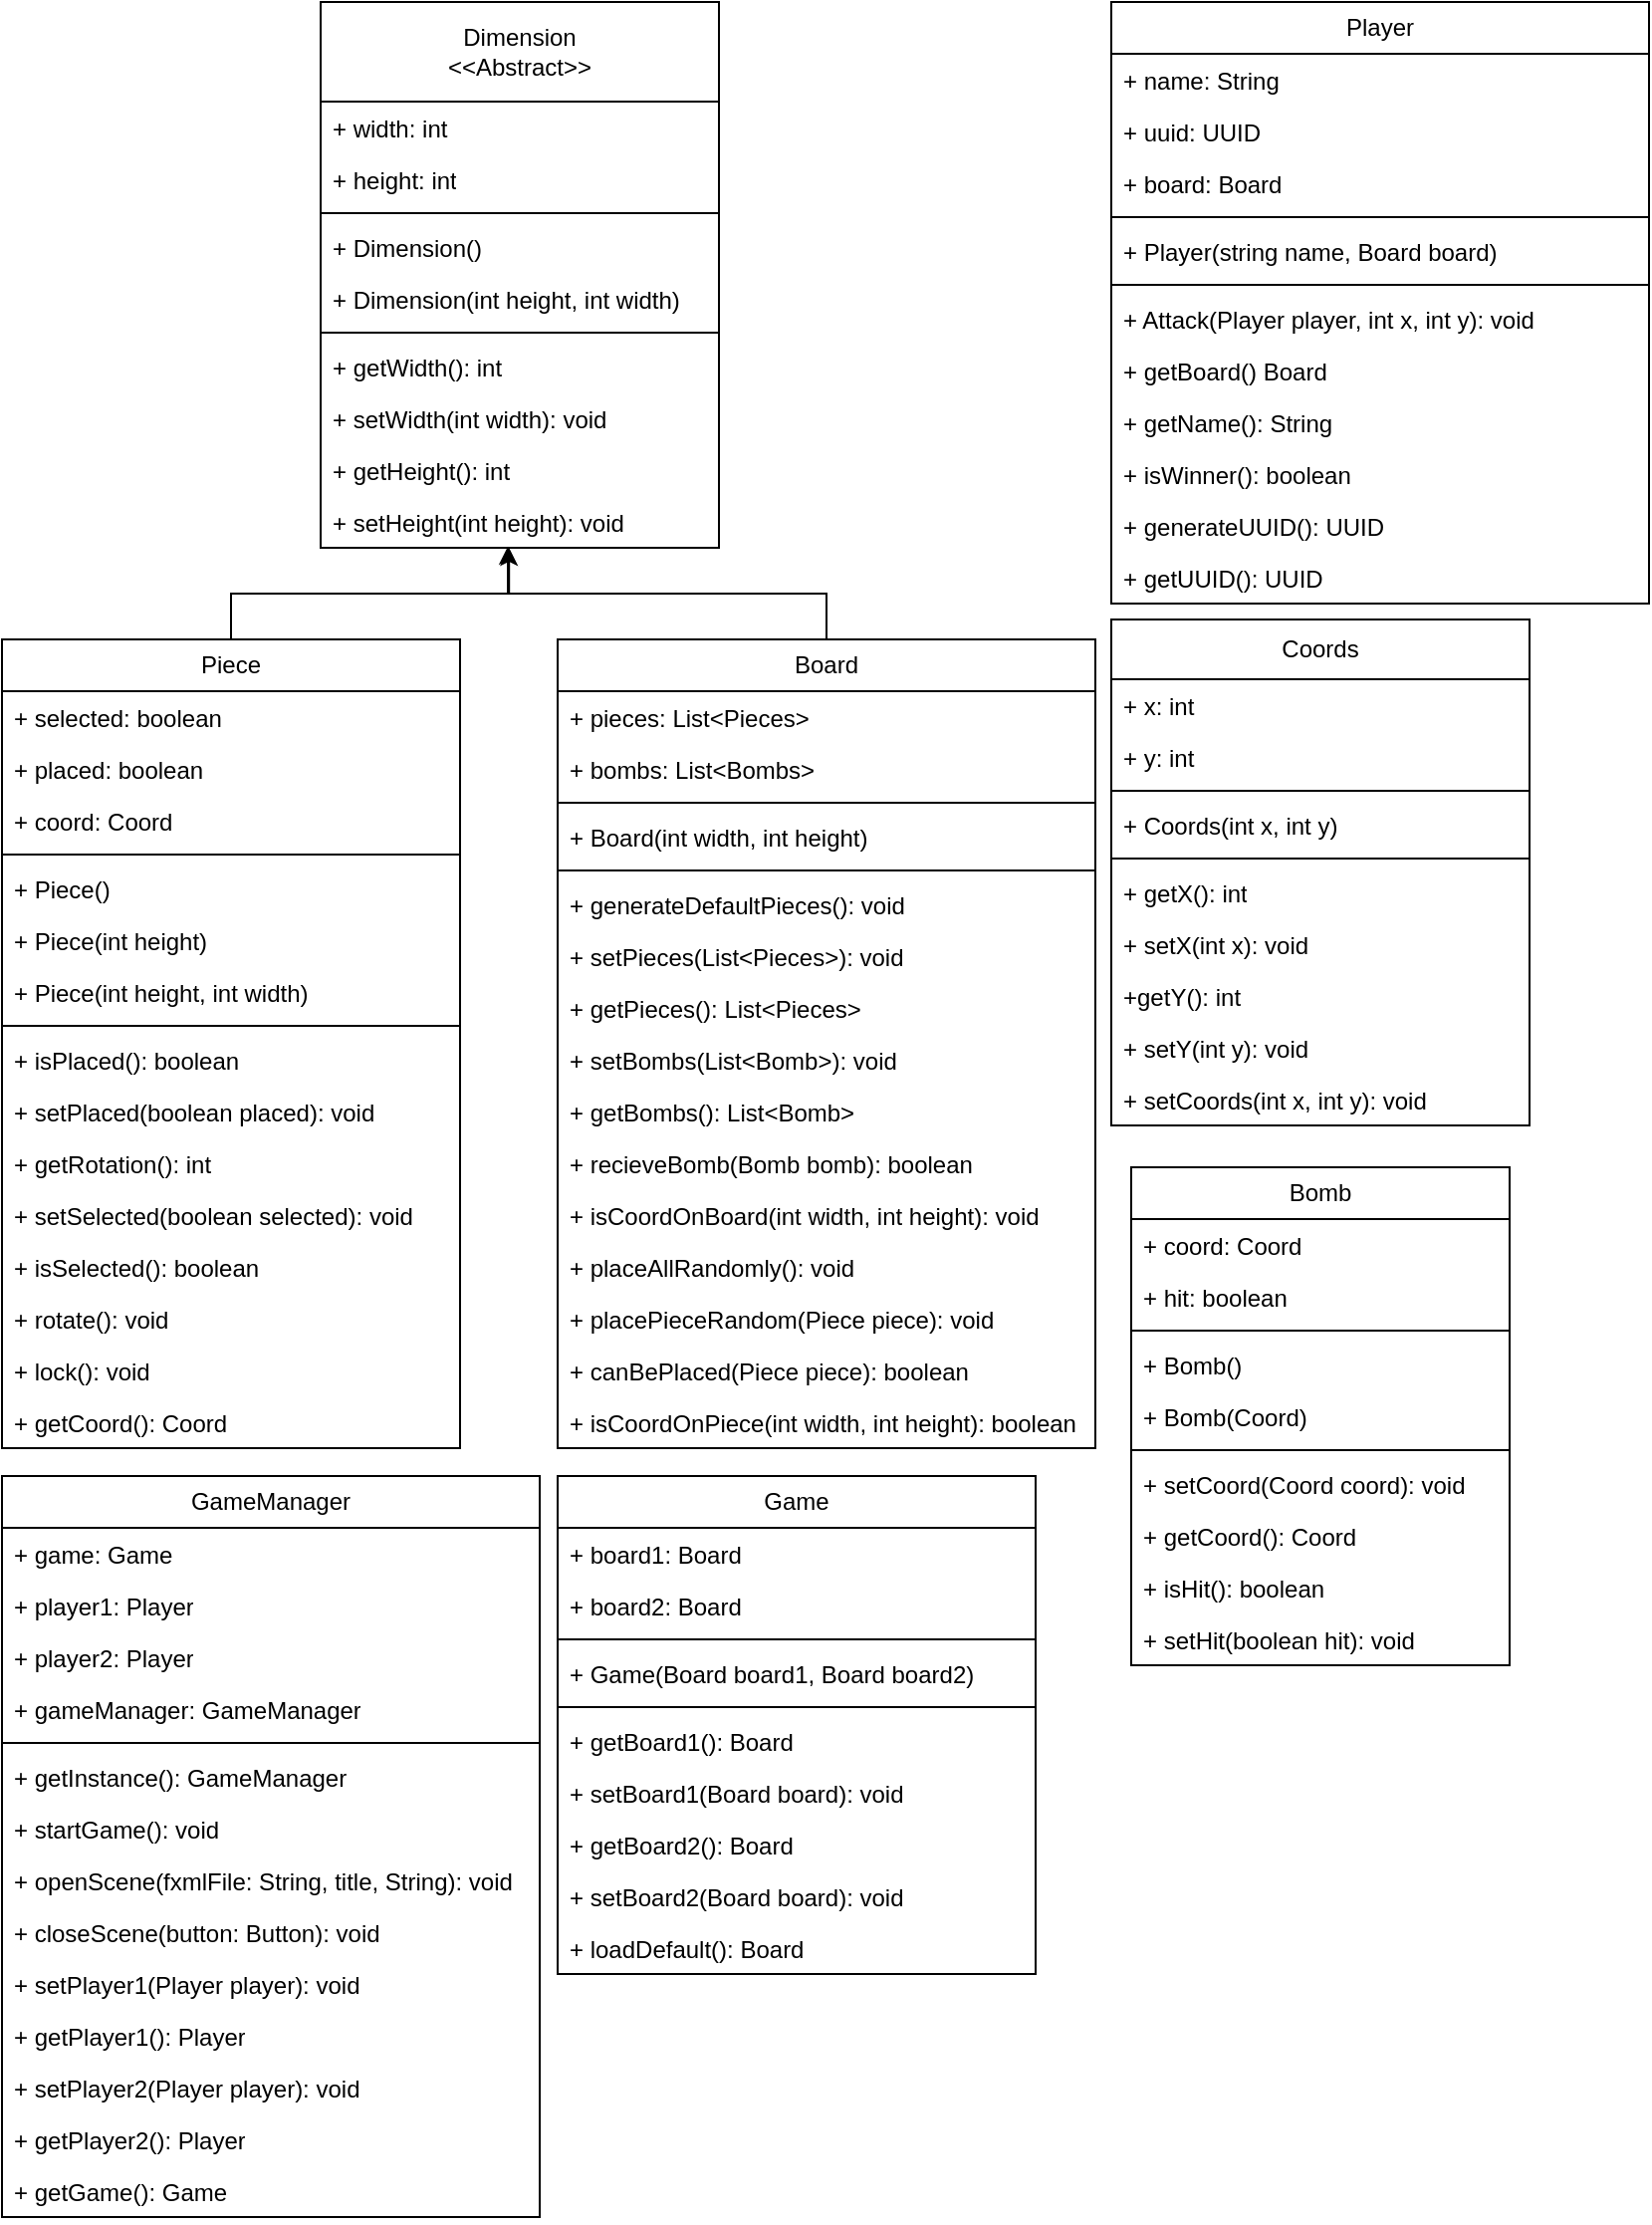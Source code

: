 <mxfile version="21.7.5" type="device">
  <diagram name="Pagina-1" id="6hU_1WEnKmSlTcyzDpSr">
    <mxGraphModel dx="1884" dy="1102" grid="1" gridSize="10" guides="1" tooltips="1" connect="1" arrows="1" fold="1" page="1" pageScale="1" pageWidth="827" pageHeight="1169" math="0" shadow="0">
      <root>
        <mxCell id="0" />
        <mxCell id="1" parent="0" />
        <mxCell id="0VdXl-Q8qoR_cYJShfiL-1" value="Player" style="swimlane;fontStyle=0;childLayout=stackLayout;horizontal=1;startSize=26;fillColor=none;horizontalStack=0;resizeParent=1;resizeParentMax=0;resizeLast=0;collapsible=1;marginBottom=0;whiteSpace=wrap;html=1;" parent="1" vertex="1">
          <mxGeometry x="557" width="270" height="302" as="geometry" />
        </mxCell>
        <mxCell id="0VdXl-Q8qoR_cYJShfiL-18" value="+ name: String" style="text;strokeColor=none;fillColor=none;align=left;verticalAlign=top;spacingLeft=4;spacingRight=4;overflow=hidden;rotatable=0;points=[[0,0.5],[1,0.5]];portConstraint=eastwest;whiteSpace=wrap;html=1;" parent="0VdXl-Q8qoR_cYJShfiL-1" vertex="1">
          <mxGeometry y="26" width="270" height="26" as="geometry" />
        </mxCell>
        <mxCell id="0VdXl-Q8qoR_cYJShfiL-19" value="+ uuid: UUID" style="text;strokeColor=none;fillColor=none;align=left;verticalAlign=top;spacingLeft=4;spacingRight=4;overflow=hidden;rotatable=0;points=[[0,0.5],[1,0.5]];portConstraint=eastwest;whiteSpace=wrap;html=1;" parent="0VdXl-Q8qoR_cYJShfiL-1" vertex="1">
          <mxGeometry y="52" width="270" height="26" as="geometry" />
        </mxCell>
        <mxCell id="0VdXl-Q8qoR_cYJShfiL-20" value="+ board: Board" style="text;strokeColor=none;fillColor=none;align=left;verticalAlign=top;spacingLeft=4;spacingRight=4;overflow=hidden;rotatable=0;points=[[0,0.5],[1,0.5]];portConstraint=eastwest;whiteSpace=wrap;html=1;" parent="0VdXl-Q8qoR_cYJShfiL-1" vertex="1">
          <mxGeometry y="78" width="270" height="26" as="geometry" />
        </mxCell>
        <mxCell id="0VdXl-Q8qoR_cYJShfiL-24" value="" style="line;strokeWidth=1;fillColor=none;align=left;verticalAlign=middle;spacingTop=-1;spacingLeft=3;spacingRight=3;rotatable=0;labelPosition=right;points=[];portConstraint=eastwest;strokeColor=inherit;" parent="0VdXl-Q8qoR_cYJShfiL-1" vertex="1">
          <mxGeometry y="104" width="270" height="8" as="geometry" />
        </mxCell>
        <mxCell id="0VdXl-Q8qoR_cYJShfiL-25" value="+ Player(string name, Board board)" style="text;strokeColor=none;fillColor=none;align=left;verticalAlign=top;spacingLeft=4;spacingRight=4;overflow=hidden;rotatable=0;points=[[0,0.5],[1,0.5]];portConstraint=eastwest;whiteSpace=wrap;html=1;" parent="0VdXl-Q8qoR_cYJShfiL-1" vertex="1">
          <mxGeometry y="112" width="270" height="26" as="geometry" />
        </mxCell>
        <mxCell id="0VdXl-Q8qoR_cYJShfiL-16" value="" style="line;strokeWidth=1;fillColor=none;align=left;verticalAlign=middle;spacingTop=-1;spacingLeft=3;spacingRight=3;rotatable=0;labelPosition=right;points=[];portConstraint=eastwest;strokeColor=inherit;" parent="0VdXl-Q8qoR_cYJShfiL-1" vertex="1">
          <mxGeometry y="138" width="270" height="8" as="geometry" />
        </mxCell>
        <mxCell id="0VdXl-Q8qoR_cYJShfiL-23" value="+ Attack(Player player, int x, int y): void" style="text;strokeColor=none;fillColor=none;align=left;verticalAlign=top;spacingLeft=4;spacingRight=4;overflow=hidden;rotatable=0;points=[[0,0.5],[1,0.5]];portConstraint=eastwest;whiteSpace=wrap;html=1;" parent="0VdXl-Q8qoR_cYJShfiL-1" vertex="1">
          <mxGeometry y="146" width="270" height="26" as="geometry" />
        </mxCell>
        <mxCell id="0VdXl-Q8qoR_cYJShfiL-32" value="+ getBoard() Board" style="text;strokeColor=none;fillColor=none;align=left;verticalAlign=top;spacingLeft=4;spacingRight=4;overflow=hidden;rotatable=0;points=[[0,0.5],[1,0.5]];portConstraint=eastwest;whiteSpace=wrap;html=1;" parent="0VdXl-Q8qoR_cYJShfiL-1" vertex="1">
          <mxGeometry y="172" width="270" height="26" as="geometry" />
        </mxCell>
        <mxCell id="9oA4WcotnSKjbuGWI8nr-82" value="+ getName(): String" style="text;strokeColor=none;fillColor=none;align=left;verticalAlign=top;spacingLeft=4;spacingRight=4;overflow=hidden;rotatable=0;points=[[0,0.5],[1,0.5]];portConstraint=eastwest;whiteSpace=wrap;html=1;" vertex="1" parent="0VdXl-Q8qoR_cYJShfiL-1">
          <mxGeometry y="198" width="270" height="26" as="geometry" />
        </mxCell>
        <mxCell id="0VdXl-Q8qoR_cYJShfiL-22" value="+ isWinner(): boolean" style="text;strokeColor=none;fillColor=none;align=left;verticalAlign=top;spacingLeft=4;spacingRight=4;overflow=hidden;rotatable=0;points=[[0,0.5],[1,0.5]];portConstraint=eastwest;whiteSpace=wrap;html=1;" parent="0VdXl-Q8qoR_cYJShfiL-1" vertex="1">
          <mxGeometry y="224" width="270" height="26" as="geometry" />
        </mxCell>
        <mxCell id="9oA4WcotnSKjbuGWI8nr-85" value="+ generateUUID(): UUID" style="text;strokeColor=none;fillColor=none;align=left;verticalAlign=top;spacingLeft=4;spacingRight=4;overflow=hidden;rotatable=0;points=[[0,0.5],[1,0.5]];portConstraint=eastwest;whiteSpace=wrap;html=1;" vertex="1" parent="0VdXl-Q8qoR_cYJShfiL-1">
          <mxGeometry y="250" width="270" height="26" as="geometry" />
        </mxCell>
        <mxCell id="9oA4WcotnSKjbuGWI8nr-83" value="+ getUUID(): UUID" style="text;strokeColor=none;fillColor=none;align=left;verticalAlign=top;spacingLeft=4;spacingRight=4;overflow=hidden;rotatable=0;points=[[0,0.5],[1,0.5]];portConstraint=eastwest;whiteSpace=wrap;html=1;" vertex="1" parent="0VdXl-Q8qoR_cYJShfiL-1">
          <mxGeometry y="276" width="270" height="26" as="geometry" />
        </mxCell>
        <mxCell id="0VdXl-Q8qoR_cYJShfiL-9" value="Game" style="swimlane;fontStyle=0;childLayout=stackLayout;horizontal=1;startSize=26;fillColor=none;horizontalStack=0;resizeParent=1;resizeParentMax=0;resizeLast=0;collapsible=1;marginBottom=0;whiteSpace=wrap;html=1;" parent="1" vertex="1">
          <mxGeometry x="279" y="740" width="240" height="250" as="geometry" />
        </mxCell>
        <mxCell id="0VdXl-Q8qoR_cYJShfiL-26" value="+ board1: Board" style="text;strokeColor=none;fillColor=none;align=left;verticalAlign=top;spacingLeft=4;spacingRight=4;overflow=hidden;rotatable=0;points=[[0,0.5],[1,0.5]];portConstraint=eastwest;whiteSpace=wrap;html=1;" parent="0VdXl-Q8qoR_cYJShfiL-9" vertex="1">
          <mxGeometry y="26" width="240" height="26" as="geometry" />
        </mxCell>
        <mxCell id="0VdXl-Q8qoR_cYJShfiL-27" value="+ board2: Board" style="text;strokeColor=none;fillColor=none;align=left;verticalAlign=top;spacingLeft=4;spacingRight=4;overflow=hidden;rotatable=0;points=[[0,0.5],[1,0.5]];portConstraint=eastwest;whiteSpace=wrap;html=1;" parent="0VdXl-Q8qoR_cYJShfiL-9" vertex="1">
          <mxGeometry y="52" width="240" height="26" as="geometry" />
        </mxCell>
        <mxCell id="0VdXl-Q8qoR_cYJShfiL-33" value="" style="line;strokeWidth=1;fillColor=none;align=left;verticalAlign=middle;spacingTop=-1;spacingLeft=3;spacingRight=3;rotatable=0;labelPosition=right;points=[];portConstraint=eastwest;strokeColor=inherit;" parent="0VdXl-Q8qoR_cYJShfiL-9" vertex="1">
          <mxGeometry y="78" width="240" height="8" as="geometry" />
        </mxCell>
        <mxCell id="0VdXl-Q8qoR_cYJShfiL-34" value="+ Game(Board board1, Board board2)&amp;nbsp;" style="text;strokeColor=none;fillColor=none;align=left;verticalAlign=top;spacingLeft=4;spacingRight=4;overflow=hidden;rotatable=0;points=[[0,0.5],[1,0.5]];portConstraint=eastwest;whiteSpace=wrap;html=1;" parent="0VdXl-Q8qoR_cYJShfiL-9" vertex="1">
          <mxGeometry y="86" width="240" height="26" as="geometry" />
        </mxCell>
        <mxCell id="0VdXl-Q8qoR_cYJShfiL-28" value="" style="line;strokeWidth=1;fillColor=none;align=left;verticalAlign=middle;spacingTop=-1;spacingLeft=3;spacingRight=3;rotatable=0;labelPosition=right;points=[];portConstraint=eastwest;strokeColor=inherit;" parent="0VdXl-Q8qoR_cYJShfiL-9" vertex="1">
          <mxGeometry y="112" width="240" height="8" as="geometry" />
        </mxCell>
        <mxCell id="0VdXl-Q8qoR_cYJShfiL-29" value="+ getBoard1(): Board" style="text;strokeColor=none;fillColor=none;align=left;verticalAlign=top;spacingLeft=4;spacingRight=4;overflow=hidden;rotatable=0;points=[[0,0.5],[1,0.5]];portConstraint=eastwest;whiteSpace=wrap;html=1;" parent="0VdXl-Q8qoR_cYJShfiL-9" vertex="1">
          <mxGeometry y="120" width="240" height="26" as="geometry" />
        </mxCell>
        <mxCell id="9oA4WcotnSKjbuGWI8nr-80" value="+ setBoard1(Board board): void" style="text;strokeColor=none;fillColor=none;align=left;verticalAlign=top;spacingLeft=4;spacingRight=4;overflow=hidden;rotatable=0;points=[[0,0.5],[1,0.5]];portConstraint=eastwest;whiteSpace=wrap;html=1;" vertex="1" parent="0VdXl-Q8qoR_cYJShfiL-9">
          <mxGeometry y="146" width="240" height="26" as="geometry" />
        </mxCell>
        <mxCell id="0VdXl-Q8qoR_cYJShfiL-30" value="+ getBoard2(): Board" style="text;strokeColor=none;fillColor=none;align=left;verticalAlign=top;spacingLeft=4;spacingRight=4;overflow=hidden;rotatable=0;points=[[0,0.5],[1,0.5]];portConstraint=eastwest;whiteSpace=wrap;html=1;" parent="0VdXl-Q8qoR_cYJShfiL-9" vertex="1">
          <mxGeometry y="172" width="240" height="26" as="geometry" />
        </mxCell>
        <mxCell id="9oA4WcotnSKjbuGWI8nr-81" value="+ setBoard2(Board board): void&amp;nbsp;" style="text;strokeColor=none;fillColor=none;align=left;verticalAlign=top;spacingLeft=4;spacingRight=4;overflow=hidden;rotatable=0;points=[[0,0.5],[1,0.5]];portConstraint=eastwest;whiteSpace=wrap;html=1;" vertex="1" parent="0VdXl-Q8qoR_cYJShfiL-9">
          <mxGeometry y="198" width="240" height="26" as="geometry" />
        </mxCell>
        <mxCell id="0VdXl-Q8qoR_cYJShfiL-31" value="+ loadDefault(): Board" style="text;strokeColor=none;fillColor=none;align=left;verticalAlign=top;spacingLeft=4;spacingRight=4;overflow=hidden;rotatable=0;points=[[0,0.5],[1,0.5]];portConstraint=eastwest;whiteSpace=wrap;html=1;" parent="0VdXl-Q8qoR_cYJShfiL-9" vertex="1">
          <mxGeometry y="224" width="240" height="26" as="geometry" />
        </mxCell>
        <mxCell id="9oA4WcotnSKjbuGWI8nr-45" style="edgeStyle=orthogonalEdgeStyle;rounded=0;orthogonalLoop=1;jettySize=auto;html=1;entryX=0.47;entryY=0.976;entryDx=0;entryDy=0;entryPerimeter=0;" edge="1" parent="1" source="0VdXl-Q8qoR_cYJShfiL-10" target="9oA4WcotnSKjbuGWI8nr-44">
          <mxGeometry relative="1" as="geometry" />
        </mxCell>
        <mxCell id="0VdXl-Q8qoR_cYJShfiL-10" value="Board" style="swimlane;fontStyle=0;childLayout=stackLayout;horizontal=1;startSize=26;fillColor=none;horizontalStack=0;resizeParent=1;resizeParentMax=0;resizeLast=0;collapsible=1;marginBottom=0;whiteSpace=wrap;html=1;" parent="1" vertex="1">
          <mxGeometry x="279" y="320" width="270" height="406" as="geometry" />
        </mxCell>
        <mxCell id="0VdXl-Q8qoR_cYJShfiL-35" value="+ pieces: List&amp;lt;Pieces&amp;gt;" style="text;strokeColor=none;fillColor=none;align=left;verticalAlign=top;spacingLeft=4;spacingRight=4;overflow=hidden;rotatable=0;points=[[0,0.5],[1,0.5]];portConstraint=eastwest;whiteSpace=wrap;html=1;" parent="0VdXl-Q8qoR_cYJShfiL-10" vertex="1">
          <mxGeometry y="26" width="270" height="26" as="geometry" />
        </mxCell>
        <mxCell id="0VdXl-Q8qoR_cYJShfiL-58" value="+ bombs: List&amp;lt;Bombs&amp;gt;" style="text;strokeColor=none;fillColor=none;align=left;verticalAlign=top;spacingLeft=4;spacingRight=4;overflow=hidden;rotatable=0;points=[[0,0.5],[1,0.5]];portConstraint=eastwest;whiteSpace=wrap;html=1;" parent="0VdXl-Q8qoR_cYJShfiL-10" vertex="1">
          <mxGeometry y="52" width="270" height="26" as="geometry" />
        </mxCell>
        <mxCell id="9oA4WcotnSKjbuGWI8nr-55" value="" style="line;strokeWidth=1;fillColor=none;align=left;verticalAlign=middle;spacingTop=-1;spacingLeft=3;spacingRight=3;rotatable=0;labelPosition=right;points=[];portConstraint=eastwest;strokeColor=inherit;" vertex="1" parent="0VdXl-Q8qoR_cYJShfiL-10">
          <mxGeometry y="78" width="270" height="8" as="geometry" />
        </mxCell>
        <mxCell id="9oA4WcotnSKjbuGWI8nr-56" value="+ Board(int width, int height)" style="text;strokeColor=none;fillColor=none;align=left;verticalAlign=top;spacingLeft=4;spacingRight=4;overflow=hidden;rotatable=0;points=[[0,0.5],[1,0.5]];portConstraint=eastwest;whiteSpace=wrap;html=1;" vertex="1" parent="0VdXl-Q8qoR_cYJShfiL-10">
          <mxGeometry y="86" width="270" height="26" as="geometry" />
        </mxCell>
        <mxCell id="9oA4WcotnSKjbuGWI8nr-57" value="" style="line;strokeWidth=1;fillColor=none;align=left;verticalAlign=middle;spacingTop=-1;spacingLeft=3;spacingRight=3;rotatable=0;labelPosition=right;points=[];portConstraint=eastwest;strokeColor=inherit;" vertex="1" parent="0VdXl-Q8qoR_cYJShfiL-10">
          <mxGeometry y="112" width="270" height="8" as="geometry" />
        </mxCell>
        <mxCell id="9oA4WcotnSKjbuGWI8nr-60" value="+ generateDefaultPieces(): void" style="text;strokeColor=none;fillColor=none;align=left;verticalAlign=top;spacingLeft=4;spacingRight=4;overflow=hidden;rotatable=0;points=[[0,0.5],[1,0.5]];portConstraint=eastwest;whiteSpace=wrap;html=1;" vertex="1" parent="0VdXl-Q8qoR_cYJShfiL-10">
          <mxGeometry y="120" width="270" height="26" as="geometry" />
        </mxCell>
        <mxCell id="9oA4WcotnSKjbuGWI8nr-61" value="+ setPieces(List&amp;lt;Pieces&amp;gt;): void" style="text;strokeColor=none;fillColor=none;align=left;verticalAlign=top;spacingLeft=4;spacingRight=4;overflow=hidden;rotatable=0;points=[[0,0.5],[1,0.5]];portConstraint=eastwest;whiteSpace=wrap;html=1;" vertex="1" parent="0VdXl-Q8qoR_cYJShfiL-10">
          <mxGeometry y="146" width="270" height="26" as="geometry" />
        </mxCell>
        <mxCell id="9oA4WcotnSKjbuGWI8nr-62" value="+ getPieces(): List&amp;lt;Pieces&amp;gt;" style="text;strokeColor=none;fillColor=none;align=left;verticalAlign=top;spacingLeft=4;spacingRight=4;overflow=hidden;rotatable=0;points=[[0,0.5],[1,0.5]];portConstraint=eastwest;whiteSpace=wrap;html=1;" vertex="1" parent="0VdXl-Q8qoR_cYJShfiL-10">
          <mxGeometry y="172" width="270" height="26" as="geometry" />
        </mxCell>
        <mxCell id="9oA4WcotnSKjbuGWI8nr-63" value="+ setBombs(List&amp;lt;Bomb&amp;gt;): void" style="text;strokeColor=none;fillColor=none;align=left;verticalAlign=top;spacingLeft=4;spacingRight=4;overflow=hidden;rotatable=0;points=[[0,0.5],[1,0.5]];portConstraint=eastwest;whiteSpace=wrap;html=1;" vertex="1" parent="0VdXl-Q8qoR_cYJShfiL-10">
          <mxGeometry y="198" width="270" height="26" as="geometry" />
        </mxCell>
        <mxCell id="9oA4WcotnSKjbuGWI8nr-64" value="+ getBombs(): List&amp;lt;Bomb&amp;gt;" style="text;strokeColor=none;fillColor=none;align=left;verticalAlign=top;spacingLeft=4;spacingRight=4;overflow=hidden;rotatable=0;points=[[0,0.5],[1,0.5]];portConstraint=eastwest;whiteSpace=wrap;html=1;" vertex="1" parent="0VdXl-Q8qoR_cYJShfiL-10">
          <mxGeometry y="224" width="270" height="26" as="geometry" />
        </mxCell>
        <mxCell id="9oA4WcotnSKjbuGWI8nr-65" value="+ recieveBomb(Bomb bomb): boolean" style="text;strokeColor=none;fillColor=none;align=left;verticalAlign=top;spacingLeft=4;spacingRight=4;overflow=hidden;rotatable=0;points=[[0,0.5],[1,0.5]];portConstraint=eastwest;whiteSpace=wrap;html=1;" vertex="1" parent="0VdXl-Q8qoR_cYJShfiL-10">
          <mxGeometry y="250" width="270" height="26" as="geometry" />
        </mxCell>
        <mxCell id="9oA4WcotnSKjbuGWI8nr-66" value="+ isCoordOnBoard(int width, int height): void" style="text;strokeColor=none;fillColor=none;align=left;verticalAlign=top;spacingLeft=4;spacingRight=4;overflow=hidden;rotatable=0;points=[[0,0.5],[1,0.5]];portConstraint=eastwest;whiteSpace=wrap;html=1;" vertex="1" parent="0VdXl-Q8qoR_cYJShfiL-10">
          <mxGeometry y="276" width="270" height="26" as="geometry" />
        </mxCell>
        <mxCell id="9oA4WcotnSKjbuGWI8nr-67" value="+ placeAllRandomly(): void" style="text;strokeColor=none;fillColor=none;align=left;verticalAlign=top;spacingLeft=4;spacingRight=4;overflow=hidden;rotatable=0;points=[[0,0.5],[1,0.5]];portConstraint=eastwest;whiteSpace=wrap;html=1;" vertex="1" parent="0VdXl-Q8qoR_cYJShfiL-10">
          <mxGeometry y="302" width="270" height="26" as="geometry" />
        </mxCell>
        <mxCell id="9oA4WcotnSKjbuGWI8nr-68" value="+ placePieceRandom(Piece piece): void" style="text;strokeColor=none;fillColor=none;align=left;verticalAlign=top;spacingLeft=4;spacingRight=4;overflow=hidden;rotatable=0;points=[[0,0.5],[1,0.5]];portConstraint=eastwest;whiteSpace=wrap;html=1;" vertex="1" parent="0VdXl-Q8qoR_cYJShfiL-10">
          <mxGeometry y="328" width="270" height="26" as="geometry" />
        </mxCell>
        <mxCell id="9oA4WcotnSKjbuGWI8nr-69" value="+ canBePlaced(Piece piece): boolean" style="text;strokeColor=none;fillColor=none;align=left;verticalAlign=top;spacingLeft=4;spacingRight=4;overflow=hidden;rotatable=0;points=[[0,0.5],[1,0.5]];portConstraint=eastwest;whiteSpace=wrap;html=1;" vertex="1" parent="0VdXl-Q8qoR_cYJShfiL-10">
          <mxGeometry y="354" width="270" height="26" as="geometry" />
        </mxCell>
        <mxCell id="9oA4WcotnSKjbuGWI8nr-70" value="+ isCoordOnPiece(int width, int height): boolean" style="text;strokeColor=none;fillColor=none;align=left;verticalAlign=top;spacingLeft=4;spacingRight=4;overflow=hidden;rotatable=0;points=[[0,0.5],[1,0.5]];portConstraint=eastwest;whiteSpace=wrap;html=1;" vertex="1" parent="0VdXl-Q8qoR_cYJShfiL-10">
          <mxGeometry y="380" width="270" height="26" as="geometry" />
        </mxCell>
        <mxCell id="9oA4WcotnSKjbuGWI8nr-46" style="edgeStyle=orthogonalEdgeStyle;rounded=0;orthogonalLoop=1;jettySize=auto;html=1;entryX=0.473;entryY=1;entryDx=0;entryDy=0;entryPerimeter=0;" edge="1" parent="1" source="0VdXl-Q8qoR_cYJShfiL-11" target="9oA4WcotnSKjbuGWI8nr-44">
          <mxGeometry relative="1" as="geometry" />
        </mxCell>
        <mxCell id="0VdXl-Q8qoR_cYJShfiL-11" value="Piece" style="swimlane;fontStyle=0;childLayout=stackLayout;horizontal=1;startSize=26;fillColor=none;horizontalStack=0;resizeParent=1;resizeParentMax=0;resizeLast=0;collapsible=1;marginBottom=0;whiteSpace=wrap;html=1;" parent="1" vertex="1">
          <mxGeometry y="320" width="230" height="406" as="geometry" />
        </mxCell>
        <mxCell id="0VdXl-Q8qoR_cYJShfiL-47" value="+ selected: boolean" style="text;strokeColor=none;fillColor=none;align=left;verticalAlign=top;spacingLeft=4;spacingRight=4;overflow=hidden;rotatable=0;points=[[0,0.5],[1,0.5]];portConstraint=eastwest;whiteSpace=wrap;html=1;" parent="0VdXl-Q8qoR_cYJShfiL-11" vertex="1">
          <mxGeometry y="26" width="230" height="26" as="geometry" />
        </mxCell>
        <mxCell id="0VdXl-Q8qoR_cYJShfiL-48" value="+ placed: boolean" style="text;strokeColor=none;fillColor=none;align=left;verticalAlign=top;spacingLeft=4;spacingRight=4;overflow=hidden;rotatable=0;points=[[0,0.5],[1,0.5]];portConstraint=eastwest;whiteSpace=wrap;html=1;" parent="0VdXl-Q8qoR_cYJShfiL-11" vertex="1">
          <mxGeometry y="52" width="230" height="26" as="geometry" />
        </mxCell>
        <mxCell id="0VdXl-Q8qoR_cYJShfiL-50" value="+ coord: Coord" style="text;strokeColor=none;fillColor=none;align=left;verticalAlign=top;spacingLeft=4;spacingRight=4;overflow=hidden;rotatable=0;points=[[0,0.5],[1,0.5]];portConstraint=eastwest;whiteSpace=wrap;html=1;" parent="0VdXl-Q8qoR_cYJShfiL-11" vertex="1">
          <mxGeometry y="78" width="230" height="26" as="geometry" />
        </mxCell>
        <mxCell id="9oA4WcotnSKjbuGWI8nr-47" value="" style="line;strokeWidth=1;fillColor=none;align=left;verticalAlign=middle;spacingTop=-1;spacingLeft=3;spacingRight=3;rotatable=0;labelPosition=right;points=[];portConstraint=eastwest;strokeColor=inherit;" vertex="1" parent="0VdXl-Q8qoR_cYJShfiL-11">
          <mxGeometry y="104" width="230" height="8" as="geometry" />
        </mxCell>
        <mxCell id="9oA4WcotnSKjbuGWI8nr-48" value="+ Piece()" style="text;strokeColor=none;fillColor=none;align=left;verticalAlign=top;spacingLeft=4;spacingRight=4;overflow=hidden;rotatable=0;points=[[0,0.5],[1,0.5]];portConstraint=eastwest;whiteSpace=wrap;html=1;" vertex="1" parent="0VdXl-Q8qoR_cYJShfiL-11">
          <mxGeometry y="112" width="230" height="26" as="geometry" />
        </mxCell>
        <mxCell id="9oA4WcotnSKjbuGWI8nr-49" value="+ Piece(int height)" style="text;strokeColor=none;fillColor=none;align=left;verticalAlign=top;spacingLeft=4;spacingRight=4;overflow=hidden;rotatable=0;points=[[0,0.5],[1,0.5]];portConstraint=eastwest;whiteSpace=wrap;html=1;" vertex="1" parent="0VdXl-Q8qoR_cYJShfiL-11">
          <mxGeometry y="138" width="230" height="26" as="geometry" />
        </mxCell>
        <mxCell id="9oA4WcotnSKjbuGWI8nr-50" value="+ Piece(int height, int width)" style="text;strokeColor=none;fillColor=none;align=left;verticalAlign=top;spacingLeft=4;spacingRight=4;overflow=hidden;rotatable=0;points=[[0,0.5],[1,0.5]];portConstraint=eastwest;whiteSpace=wrap;html=1;" vertex="1" parent="0VdXl-Q8qoR_cYJShfiL-11">
          <mxGeometry y="164" width="230" height="26" as="geometry" />
        </mxCell>
        <mxCell id="0VdXl-Q8qoR_cYJShfiL-51" value="" style="line;strokeWidth=1;fillColor=none;align=left;verticalAlign=middle;spacingTop=-1;spacingLeft=3;spacingRight=3;rotatable=0;labelPosition=right;points=[];portConstraint=eastwest;strokeColor=inherit;" parent="0VdXl-Q8qoR_cYJShfiL-11" vertex="1">
          <mxGeometry y="190" width="230" height="8" as="geometry" />
        </mxCell>
        <mxCell id="0VdXl-Q8qoR_cYJShfiL-53" value="+ isPlaced(): boolean" style="text;strokeColor=none;fillColor=none;align=left;verticalAlign=top;spacingLeft=4;spacingRight=4;overflow=hidden;rotatable=0;points=[[0,0.5],[1,0.5]];portConstraint=eastwest;whiteSpace=wrap;html=1;" parent="0VdXl-Q8qoR_cYJShfiL-11" vertex="1">
          <mxGeometry y="198" width="230" height="26" as="geometry" />
        </mxCell>
        <mxCell id="0VdXl-Q8qoR_cYJShfiL-54" value="+ setPlaced(boolean placed): void" style="text;strokeColor=none;fillColor=none;align=left;verticalAlign=top;spacingLeft=4;spacingRight=4;overflow=hidden;rotatable=0;points=[[0,0.5],[1,0.5]];portConstraint=eastwest;whiteSpace=wrap;html=1;" parent="0VdXl-Q8qoR_cYJShfiL-11" vertex="1">
          <mxGeometry y="224" width="230" height="26" as="geometry" />
        </mxCell>
        <mxCell id="0VdXl-Q8qoR_cYJShfiL-55" value="+ getRotation(): int" style="text;strokeColor=none;fillColor=none;align=left;verticalAlign=top;spacingLeft=4;spacingRight=4;overflow=hidden;rotatable=0;points=[[0,0.5],[1,0.5]];portConstraint=eastwest;whiteSpace=wrap;html=1;" parent="0VdXl-Q8qoR_cYJShfiL-11" vertex="1">
          <mxGeometry y="250" width="230" height="26" as="geometry" />
        </mxCell>
        <mxCell id="0VdXl-Q8qoR_cYJShfiL-57" value="+ setSelected(boolean selected): void" style="text;strokeColor=none;fillColor=none;align=left;verticalAlign=top;spacingLeft=4;spacingRight=4;overflow=hidden;rotatable=0;points=[[0,0.5],[1,0.5]];portConstraint=eastwest;whiteSpace=wrap;html=1;" parent="0VdXl-Q8qoR_cYJShfiL-11" vertex="1">
          <mxGeometry y="276" width="230" height="26" as="geometry" />
        </mxCell>
        <mxCell id="9oA4WcotnSKjbuGWI8nr-51" value="+ isSelected(): boolean" style="text;strokeColor=none;fillColor=none;align=left;verticalAlign=top;spacingLeft=4;spacingRight=4;overflow=hidden;rotatable=0;points=[[0,0.5],[1,0.5]];portConstraint=eastwest;whiteSpace=wrap;html=1;" vertex="1" parent="0VdXl-Q8qoR_cYJShfiL-11">
          <mxGeometry y="302" width="230" height="26" as="geometry" />
        </mxCell>
        <mxCell id="9oA4WcotnSKjbuGWI8nr-52" value="+ rotate(): void" style="text;strokeColor=none;fillColor=none;align=left;verticalAlign=top;spacingLeft=4;spacingRight=4;overflow=hidden;rotatable=0;points=[[0,0.5],[1,0.5]];portConstraint=eastwest;whiteSpace=wrap;html=1;" vertex="1" parent="0VdXl-Q8qoR_cYJShfiL-11">
          <mxGeometry y="328" width="230" height="26" as="geometry" />
        </mxCell>
        <mxCell id="9oA4WcotnSKjbuGWI8nr-53" value="+ lock(): void" style="text;strokeColor=none;fillColor=none;align=left;verticalAlign=top;spacingLeft=4;spacingRight=4;overflow=hidden;rotatable=0;points=[[0,0.5],[1,0.5]];portConstraint=eastwest;whiteSpace=wrap;html=1;" vertex="1" parent="0VdXl-Q8qoR_cYJShfiL-11">
          <mxGeometry y="354" width="230" height="26" as="geometry" />
        </mxCell>
        <mxCell id="9oA4WcotnSKjbuGWI8nr-54" value="+ getCoord(): Coord" style="text;strokeColor=none;fillColor=none;align=left;verticalAlign=top;spacingLeft=4;spacingRight=4;overflow=hidden;rotatable=0;points=[[0,0.5],[1,0.5]];portConstraint=eastwest;whiteSpace=wrap;html=1;" vertex="1" parent="0VdXl-Q8qoR_cYJShfiL-11">
          <mxGeometry y="380" width="230" height="26" as="geometry" />
        </mxCell>
        <mxCell id="0VdXl-Q8qoR_cYJShfiL-36" value="Coords" style="swimlane;fontStyle=0;childLayout=stackLayout;horizontal=1;startSize=30;fillColor=none;horizontalStack=0;resizeParent=1;resizeParentMax=0;resizeLast=0;collapsible=1;marginBottom=0;whiteSpace=wrap;html=1;" parent="1" vertex="1">
          <mxGeometry x="557" y="310" width="210" height="254" as="geometry" />
        </mxCell>
        <mxCell id="0VdXl-Q8qoR_cYJShfiL-38" value="+ x: int" style="text;strokeColor=none;fillColor=none;align=left;verticalAlign=top;spacingLeft=4;spacingRight=4;overflow=hidden;rotatable=0;points=[[0,0.5],[1,0.5]];portConstraint=eastwest;whiteSpace=wrap;html=1;" parent="0VdXl-Q8qoR_cYJShfiL-36" vertex="1">
          <mxGeometry y="30" width="210" height="26" as="geometry" />
        </mxCell>
        <mxCell id="0VdXl-Q8qoR_cYJShfiL-39" value="+ y: int" style="text;strokeColor=none;fillColor=none;align=left;verticalAlign=top;spacingLeft=4;spacingRight=4;overflow=hidden;rotatable=0;points=[[0,0.5],[1,0.5]];portConstraint=eastwest;whiteSpace=wrap;html=1;" parent="0VdXl-Q8qoR_cYJShfiL-36" vertex="1">
          <mxGeometry y="56" width="210" height="26" as="geometry" />
        </mxCell>
        <mxCell id="0VdXl-Q8qoR_cYJShfiL-45" value="" style="line;strokeWidth=1;fillColor=none;align=left;verticalAlign=middle;spacingTop=-1;spacingLeft=3;spacingRight=3;rotatable=0;labelPosition=right;points=[];portConstraint=eastwest;strokeColor=inherit;" parent="0VdXl-Q8qoR_cYJShfiL-36" vertex="1">
          <mxGeometry y="82" width="210" height="8" as="geometry" />
        </mxCell>
        <mxCell id="0VdXl-Q8qoR_cYJShfiL-46" value="+ Coords(int x, int y)" style="text;strokeColor=none;fillColor=none;align=left;verticalAlign=top;spacingLeft=4;spacingRight=4;overflow=hidden;rotatable=0;points=[[0,0.5],[1,0.5]];portConstraint=eastwest;whiteSpace=wrap;html=1;" parent="0VdXl-Q8qoR_cYJShfiL-36" vertex="1">
          <mxGeometry y="90" width="210" height="26" as="geometry" />
        </mxCell>
        <mxCell id="0VdXl-Q8qoR_cYJShfiL-40" value="" style="line;strokeWidth=1;fillColor=none;align=left;verticalAlign=middle;spacingTop=-1;spacingLeft=3;spacingRight=3;rotatable=0;labelPosition=right;points=[];portConstraint=eastwest;strokeColor=inherit;" parent="0VdXl-Q8qoR_cYJShfiL-36" vertex="1">
          <mxGeometry y="116" width="210" height="8" as="geometry" />
        </mxCell>
        <mxCell id="0VdXl-Q8qoR_cYJShfiL-41" value="+ getX(): int" style="text;strokeColor=none;fillColor=none;align=left;verticalAlign=top;spacingLeft=4;spacingRight=4;overflow=hidden;rotatable=0;points=[[0,0.5],[1,0.5]];portConstraint=eastwest;whiteSpace=wrap;html=1;" parent="0VdXl-Q8qoR_cYJShfiL-36" vertex="1">
          <mxGeometry y="124" width="210" height="26" as="geometry" />
        </mxCell>
        <mxCell id="0VdXl-Q8qoR_cYJShfiL-42" value="+ setX(int x): void" style="text;strokeColor=none;fillColor=none;align=left;verticalAlign=top;spacingLeft=4;spacingRight=4;overflow=hidden;rotatable=0;points=[[0,0.5],[1,0.5]];portConstraint=eastwest;whiteSpace=wrap;html=1;" parent="0VdXl-Q8qoR_cYJShfiL-36" vertex="1">
          <mxGeometry y="150" width="210" height="26" as="geometry" />
        </mxCell>
        <mxCell id="0VdXl-Q8qoR_cYJShfiL-43" value="+getY(): int" style="text;strokeColor=none;fillColor=none;align=left;verticalAlign=top;spacingLeft=4;spacingRight=4;overflow=hidden;rotatable=0;points=[[0,0.5],[1,0.5]];portConstraint=eastwest;whiteSpace=wrap;html=1;" parent="0VdXl-Q8qoR_cYJShfiL-36" vertex="1">
          <mxGeometry y="176" width="210" height="26" as="geometry" />
        </mxCell>
        <mxCell id="0VdXl-Q8qoR_cYJShfiL-44" value="+ setY(int y): void" style="text;strokeColor=none;fillColor=none;align=left;verticalAlign=top;spacingLeft=4;spacingRight=4;overflow=hidden;rotatable=0;points=[[0,0.5],[1,0.5]];portConstraint=eastwest;whiteSpace=wrap;html=1;" parent="0VdXl-Q8qoR_cYJShfiL-36" vertex="1">
          <mxGeometry y="202" width="210" height="26" as="geometry" />
        </mxCell>
        <mxCell id="0VdXl-Q8qoR_cYJShfiL-56" value="+ setCoords(int x, int y): void" style="text;strokeColor=none;fillColor=none;align=left;verticalAlign=top;spacingLeft=4;spacingRight=4;overflow=hidden;rotatable=0;points=[[0,0.5],[1,0.5]];portConstraint=eastwest;whiteSpace=wrap;html=1;" parent="0VdXl-Q8qoR_cYJShfiL-36" vertex="1">
          <mxGeometry y="228" width="210" height="26" as="geometry" />
        </mxCell>
        <mxCell id="9oA4WcotnSKjbuGWI8nr-12" value="GameManager" style="swimlane;fontStyle=0;childLayout=stackLayout;horizontal=1;startSize=26;fillColor=none;horizontalStack=0;resizeParent=1;resizeParentMax=0;resizeLast=0;collapsible=1;marginBottom=0;whiteSpace=wrap;html=1;" vertex="1" parent="1">
          <mxGeometry y="740" width="270" height="372" as="geometry" />
        </mxCell>
        <mxCell id="9oA4WcotnSKjbuGWI8nr-13" value="+ game: Game" style="text;strokeColor=none;fillColor=none;align=left;verticalAlign=top;spacingLeft=4;spacingRight=4;overflow=hidden;rotatable=0;points=[[0,0.5],[1,0.5]];portConstraint=eastwest;whiteSpace=wrap;html=1;" vertex="1" parent="9oA4WcotnSKjbuGWI8nr-12">
          <mxGeometry y="26" width="270" height="26" as="geometry" />
        </mxCell>
        <mxCell id="9oA4WcotnSKjbuGWI8nr-14" value="+ player1: Player" style="text;strokeColor=none;fillColor=none;align=left;verticalAlign=top;spacingLeft=4;spacingRight=4;overflow=hidden;rotatable=0;points=[[0,0.5],[1,0.5]];portConstraint=eastwest;whiteSpace=wrap;html=1;" vertex="1" parent="9oA4WcotnSKjbuGWI8nr-12">
          <mxGeometry y="52" width="270" height="26" as="geometry" />
        </mxCell>
        <mxCell id="9oA4WcotnSKjbuGWI8nr-15" value="+ player2: Player" style="text;strokeColor=none;fillColor=none;align=left;verticalAlign=top;spacingLeft=4;spacingRight=4;overflow=hidden;rotatable=0;points=[[0,0.5],[1,0.5]];portConstraint=eastwest;whiteSpace=wrap;html=1;" vertex="1" parent="9oA4WcotnSKjbuGWI8nr-12">
          <mxGeometry y="78" width="270" height="26" as="geometry" />
        </mxCell>
        <mxCell id="9oA4WcotnSKjbuGWI8nr-72" value="+ gameManager: GameManager" style="text;strokeColor=none;fillColor=none;align=left;verticalAlign=top;spacingLeft=4;spacingRight=4;overflow=hidden;rotatable=0;points=[[0,0.5],[1,0.5]];portConstraint=eastwest;whiteSpace=wrap;html=1;" vertex="1" parent="9oA4WcotnSKjbuGWI8nr-12">
          <mxGeometry y="104" width="270" height="26" as="geometry" />
        </mxCell>
        <mxCell id="9oA4WcotnSKjbuGWI8nr-16" value="" style="line;strokeWidth=1;fillColor=none;align=left;verticalAlign=middle;spacingTop=-1;spacingLeft=3;spacingRight=3;rotatable=0;labelPosition=right;points=[];portConstraint=eastwest;strokeColor=inherit;" vertex="1" parent="9oA4WcotnSKjbuGWI8nr-12">
          <mxGeometry y="130" width="270" height="8" as="geometry" />
        </mxCell>
        <mxCell id="9oA4WcotnSKjbuGWI8nr-17" value="+ getInstance(): GameManager" style="text;strokeColor=none;fillColor=none;align=left;verticalAlign=top;spacingLeft=4;spacingRight=4;overflow=hidden;rotatable=0;points=[[0,0.5],[1,0.5]];portConstraint=eastwest;whiteSpace=wrap;html=1;" vertex="1" parent="9oA4WcotnSKjbuGWI8nr-12">
          <mxGeometry y="138" width="270" height="26" as="geometry" />
        </mxCell>
        <mxCell id="9oA4WcotnSKjbuGWI8nr-18" value="+ startGame(): void" style="text;strokeColor=none;fillColor=none;align=left;verticalAlign=top;spacingLeft=4;spacingRight=4;overflow=hidden;rotatable=0;points=[[0,0.5],[1,0.5]];portConstraint=eastwest;whiteSpace=wrap;html=1;" vertex="1" parent="9oA4WcotnSKjbuGWI8nr-12">
          <mxGeometry y="164" width="270" height="26" as="geometry" />
        </mxCell>
        <mxCell id="9oA4WcotnSKjbuGWI8nr-19" value="+ openScene(fxmlFile: String, title, String): void" style="text;strokeColor=none;fillColor=none;align=left;verticalAlign=top;spacingLeft=4;spacingRight=4;overflow=hidden;rotatable=0;points=[[0,0.5],[1,0.5]];portConstraint=eastwest;whiteSpace=wrap;html=1;" vertex="1" parent="9oA4WcotnSKjbuGWI8nr-12">
          <mxGeometry y="190" width="270" height="26" as="geometry" />
        </mxCell>
        <mxCell id="9oA4WcotnSKjbuGWI8nr-20" value="+ closeScene(button: Button): void" style="text;strokeColor=none;fillColor=none;align=left;verticalAlign=top;spacingLeft=4;spacingRight=4;overflow=hidden;rotatable=0;points=[[0,0.5],[1,0.5]];portConstraint=eastwest;whiteSpace=wrap;html=1;" vertex="1" parent="9oA4WcotnSKjbuGWI8nr-12">
          <mxGeometry y="216" width="270" height="26" as="geometry" />
        </mxCell>
        <mxCell id="9oA4WcotnSKjbuGWI8nr-73" value="+ setPlayer1(Player player): void" style="text;strokeColor=none;fillColor=none;align=left;verticalAlign=top;spacingLeft=4;spacingRight=4;overflow=hidden;rotatable=0;points=[[0,0.5],[1,0.5]];portConstraint=eastwest;whiteSpace=wrap;html=1;" vertex="1" parent="9oA4WcotnSKjbuGWI8nr-12">
          <mxGeometry y="242" width="270" height="26" as="geometry" />
        </mxCell>
        <mxCell id="9oA4WcotnSKjbuGWI8nr-74" value="+ getPlayer1(): Player" style="text;strokeColor=none;fillColor=none;align=left;verticalAlign=top;spacingLeft=4;spacingRight=4;overflow=hidden;rotatable=0;points=[[0,0.5],[1,0.5]];portConstraint=eastwest;whiteSpace=wrap;html=1;" vertex="1" parent="9oA4WcotnSKjbuGWI8nr-12">
          <mxGeometry y="268" width="270" height="26" as="geometry" />
        </mxCell>
        <mxCell id="9oA4WcotnSKjbuGWI8nr-76" value="+ setPlayer2(Player player): void" style="text;strokeColor=none;fillColor=none;align=left;verticalAlign=top;spacingLeft=4;spacingRight=4;overflow=hidden;rotatable=0;points=[[0,0.5],[1,0.5]];portConstraint=eastwest;whiteSpace=wrap;html=1;" vertex="1" parent="9oA4WcotnSKjbuGWI8nr-12">
          <mxGeometry y="294" width="270" height="26" as="geometry" />
        </mxCell>
        <mxCell id="9oA4WcotnSKjbuGWI8nr-78" value="+ getPlayer2(): Player" style="text;strokeColor=none;fillColor=none;align=left;verticalAlign=top;spacingLeft=4;spacingRight=4;overflow=hidden;rotatable=0;points=[[0,0.5],[1,0.5]];portConstraint=eastwest;whiteSpace=wrap;html=1;" vertex="1" parent="9oA4WcotnSKjbuGWI8nr-12">
          <mxGeometry y="320" width="270" height="26" as="geometry" />
        </mxCell>
        <mxCell id="9oA4WcotnSKjbuGWI8nr-79" value="+ getGame(): Game" style="text;strokeColor=none;fillColor=none;align=left;verticalAlign=top;spacingLeft=4;spacingRight=4;overflow=hidden;rotatable=0;points=[[0,0.5],[1,0.5]];portConstraint=eastwest;whiteSpace=wrap;html=1;" vertex="1" parent="9oA4WcotnSKjbuGWI8nr-12">
          <mxGeometry y="346" width="270" height="26" as="geometry" />
        </mxCell>
        <mxCell id="9oA4WcotnSKjbuGWI8nr-33" value="Dimension&lt;br&gt;&amp;lt;&amp;lt;Abstract&amp;gt;&amp;gt;" style="swimlane;fontStyle=0;childLayout=stackLayout;horizontal=1;startSize=50;fillColor=none;horizontalStack=0;resizeParent=1;resizeParentMax=0;resizeLast=0;collapsible=1;marginBottom=0;whiteSpace=wrap;html=1;" vertex="1" parent="1">
          <mxGeometry x="160" width="200" height="274" as="geometry" />
        </mxCell>
        <mxCell id="9oA4WcotnSKjbuGWI8nr-34" value="+ width: int" style="text;strokeColor=none;fillColor=none;align=left;verticalAlign=top;spacingLeft=4;spacingRight=4;overflow=hidden;rotatable=0;points=[[0,0.5],[1,0.5]];portConstraint=eastwest;whiteSpace=wrap;html=1;" vertex="1" parent="9oA4WcotnSKjbuGWI8nr-33">
          <mxGeometry y="50" width="200" height="26" as="geometry" />
        </mxCell>
        <mxCell id="9oA4WcotnSKjbuGWI8nr-35" value="+ height: int" style="text;strokeColor=none;fillColor=none;align=left;verticalAlign=top;spacingLeft=4;spacingRight=4;overflow=hidden;rotatable=0;points=[[0,0.5],[1,0.5]];portConstraint=eastwest;whiteSpace=wrap;html=1;" vertex="1" parent="9oA4WcotnSKjbuGWI8nr-33">
          <mxGeometry y="76" width="200" height="26" as="geometry" />
        </mxCell>
        <mxCell id="9oA4WcotnSKjbuGWI8nr-37" value="" style="line;strokeWidth=1;fillColor=none;align=left;verticalAlign=middle;spacingTop=-1;spacingLeft=3;spacingRight=3;rotatable=0;labelPosition=right;points=[];portConstraint=eastwest;strokeColor=inherit;" vertex="1" parent="9oA4WcotnSKjbuGWI8nr-33">
          <mxGeometry y="102" width="200" height="8" as="geometry" />
        </mxCell>
        <mxCell id="9oA4WcotnSKjbuGWI8nr-38" value="+ Dimension()" style="text;strokeColor=none;fillColor=none;align=left;verticalAlign=top;spacingLeft=4;spacingRight=4;overflow=hidden;rotatable=0;points=[[0,0.5],[1,0.5]];portConstraint=eastwest;whiteSpace=wrap;html=1;" vertex="1" parent="9oA4WcotnSKjbuGWI8nr-33">
          <mxGeometry y="110" width="200" height="26" as="geometry" />
        </mxCell>
        <mxCell id="9oA4WcotnSKjbuGWI8nr-39" value="+ Dimension(int height, int width)" style="text;strokeColor=none;fillColor=none;align=left;verticalAlign=top;spacingLeft=4;spacingRight=4;overflow=hidden;rotatable=0;points=[[0,0.5],[1,0.5]];portConstraint=eastwest;whiteSpace=wrap;html=1;" vertex="1" parent="9oA4WcotnSKjbuGWI8nr-33">
          <mxGeometry y="136" width="200" height="26" as="geometry" />
        </mxCell>
        <mxCell id="9oA4WcotnSKjbuGWI8nr-40" value="" style="line;strokeWidth=1;fillColor=none;align=left;verticalAlign=middle;spacingTop=-1;spacingLeft=3;spacingRight=3;rotatable=0;labelPosition=right;points=[];portConstraint=eastwest;strokeColor=inherit;" vertex="1" parent="9oA4WcotnSKjbuGWI8nr-33">
          <mxGeometry y="162" width="200" height="8" as="geometry" />
        </mxCell>
        <mxCell id="9oA4WcotnSKjbuGWI8nr-41" value="+ getWidth(): int" style="text;strokeColor=none;fillColor=none;align=left;verticalAlign=top;spacingLeft=4;spacingRight=4;overflow=hidden;rotatable=0;points=[[0,0.5],[1,0.5]];portConstraint=eastwest;whiteSpace=wrap;html=1;" vertex="1" parent="9oA4WcotnSKjbuGWI8nr-33">
          <mxGeometry y="170" width="200" height="26" as="geometry" />
        </mxCell>
        <mxCell id="9oA4WcotnSKjbuGWI8nr-42" value="+ setWidth(int width): void" style="text;strokeColor=none;fillColor=none;align=left;verticalAlign=top;spacingLeft=4;spacingRight=4;overflow=hidden;rotatable=0;points=[[0,0.5],[1,0.5]];portConstraint=eastwest;whiteSpace=wrap;html=1;" vertex="1" parent="9oA4WcotnSKjbuGWI8nr-33">
          <mxGeometry y="196" width="200" height="26" as="geometry" />
        </mxCell>
        <mxCell id="9oA4WcotnSKjbuGWI8nr-43" value="+ getHeight(): int" style="text;strokeColor=none;fillColor=none;align=left;verticalAlign=top;spacingLeft=4;spacingRight=4;overflow=hidden;rotatable=0;points=[[0,0.5],[1,0.5]];portConstraint=eastwest;whiteSpace=wrap;html=1;" vertex="1" parent="9oA4WcotnSKjbuGWI8nr-33">
          <mxGeometry y="222" width="200" height="26" as="geometry" />
        </mxCell>
        <mxCell id="9oA4WcotnSKjbuGWI8nr-44" value="+ setHeight(int height): void" style="text;strokeColor=none;fillColor=none;align=left;verticalAlign=top;spacingLeft=4;spacingRight=4;overflow=hidden;rotatable=0;points=[[0,0.5],[1,0.5]];portConstraint=eastwest;whiteSpace=wrap;html=1;" vertex="1" parent="9oA4WcotnSKjbuGWI8nr-33">
          <mxGeometry y="248" width="200" height="26" as="geometry" />
        </mxCell>
        <mxCell id="9oA4WcotnSKjbuGWI8nr-86" value="Bomb" style="swimlane;fontStyle=0;childLayout=stackLayout;horizontal=1;startSize=26;fillColor=none;horizontalStack=0;resizeParent=1;resizeParentMax=0;resizeLast=0;collapsible=1;marginBottom=0;whiteSpace=wrap;html=1;" vertex="1" parent="1">
          <mxGeometry x="567" y="585" width="190" height="250" as="geometry" />
        </mxCell>
        <mxCell id="9oA4WcotnSKjbuGWI8nr-87" value="+ coord: Coord" style="text;strokeColor=none;fillColor=none;align=left;verticalAlign=top;spacingLeft=4;spacingRight=4;overflow=hidden;rotatable=0;points=[[0,0.5],[1,0.5]];portConstraint=eastwest;whiteSpace=wrap;html=1;" vertex="1" parent="9oA4WcotnSKjbuGWI8nr-86">
          <mxGeometry y="26" width="190" height="26" as="geometry" />
        </mxCell>
        <mxCell id="9oA4WcotnSKjbuGWI8nr-88" value="+ hit: boolean" style="text;strokeColor=none;fillColor=none;align=left;verticalAlign=top;spacingLeft=4;spacingRight=4;overflow=hidden;rotatable=0;points=[[0,0.5],[1,0.5]];portConstraint=eastwest;whiteSpace=wrap;html=1;" vertex="1" parent="9oA4WcotnSKjbuGWI8nr-86">
          <mxGeometry y="52" width="190" height="26" as="geometry" />
        </mxCell>
        <mxCell id="9oA4WcotnSKjbuGWI8nr-92" value="" style="line;strokeWidth=1;fillColor=none;align=left;verticalAlign=middle;spacingTop=-1;spacingLeft=3;spacingRight=3;rotatable=0;labelPosition=right;points=[];portConstraint=eastwest;strokeColor=inherit;" vertex="1" parent="9oA4WcotnSKjbuGWI8nr-86">
          <mxGeometry y="78" width="190" height="8" as="geometry" />
        </mxCell>
        <mxCell id="9oA4WcotnSKjbuGWI8nr-94" value="+ Bomb()" style="text;strokeColor=none;fillColor=none;align=left;verticalAlign=top;spacingLeft=4;spacingRight=4;overflow=hidden;rotatable=0;points=[[0,0.5],[1,0.5]];portConstraint=eastwest;whiteSpace=wrap;html=1;" vertex="1" parent="9oA4WcotnSKjbuGWI8nr-86">
          <mxGeometry y="86" width="190" height="26" as="geometry" />
        </mxCell>
        <mxCell id="9oA4WcotnSKjbuGWI8nr-95" value="+ Bomb(Coord)" style="text;strokeColor=none;fillColor=none;align=left;verticalAlign=top;spacingLeft=4;spacingRight=4;overflow=hidden;rotatable=0;points=[[0,0.5],[1,0.5]];portConstraint=eastwest;whiteSpace=wrap;html=1;" vertex="1" parent="9oA4WcotnSKjbuGWI8nr-86">
          <mxGeometry y="112" width="190" height="26" as="geometry" />
        </mxCell>
        <mxCell id="9oA4WcotnSKjbuGWI8nr-96" value="" style="line;strokeWidth=1;fillColor=none;align=left;verticalAlign=middle;spacingTop=-1;spacingLeft=3;spacingRight=3;rotatable=0;labelPosition=right;points=[];portConstraint=eastwest;strokeColor=inherit;" vertex="1" parent="9oA4WcotnSKjbuGWI8nr-86">
          <mxGeometry y="138" width="190" height="8" as="geometry" />
        </mxCell>
        <mxCell id="9oA4WcotnSKjbuGWI8nr-98" value="+ setCoord(Coord coord): void" style="text;strokeColor=none;fillColor=none;align=left;verticalAlign=top;spacingLeft=4;spacingRight=4;overflow=hidden;rotatable=0;points=[[0,0.5],[1,0.5]];portConstraint=eastwest;whiteSpace=wrap;html=1;" vertex="1" parent="9oA4WcotnSKjbuGWI8nr-86">
          <mxGeometry y="146" width="190" height="26" as="geometry" />
        </mxCell>
        <mxCell id="9oA4WcotnSKjbuGWI8nr-99" value="+ getCoord(): Coord" style="text;strokeColor=none;fillColor=none;align=left;verticalAlign=top;spacingLeft=4;spacingRight=4;overflow=hidden;rotatable=0;points=[[0,0.5],[1,0.5]];portConstraint=eastwest;whiteSpace=wrap;html=1;" vertex="1" parent="9oA4WcotnSKjbuGWI8nr-86">
          <mxGeometry y="172" width="190" height="26" as="geometry" />
        </mxCell>
        <mxCell id="9oA4WcotnSKjbuGWI8nr-100" value="+ isHit(): boolean" style="text;strokeColor=none;fillColor=none;align=left;verticalAlign=top;spacingLeft=4;spacingRight=4;overflow=hidden;rotatable=0;points=[[0,0.5],[1,0.5]];portConstraint=eastwest;whiteSpace=wrap;html=1;" vertex="1" parent="9oA4WcotnSKjbuGWI8nr-86">
          <mxGeometry y="198" width="190" height="26" as="geometry" />
        </mxCell>
        <mxCell id="9oA4WcotnSKjbuGWI8nr-101" value="+ setHit(boolean hit): void" style="text;strokeColor=none;fillColor=none;align=left;verticalAlign=top;spacingLeft=4;spacingRight=4;overflow=hidden;rotatable=0;points=[[0,0.5],[1,0.5]];portConstraint=eastwest;whiteSpace=wrap;html=1;" vertex="1" parent="9oA4WcotnSKjbuGWI8nr-86">
          <mxGeometry y="224" width="190" height="26" as="geometry" />
        </mxCell>
      </root>
    </mxGraphModel>
  </diagram>
</mxfile>
